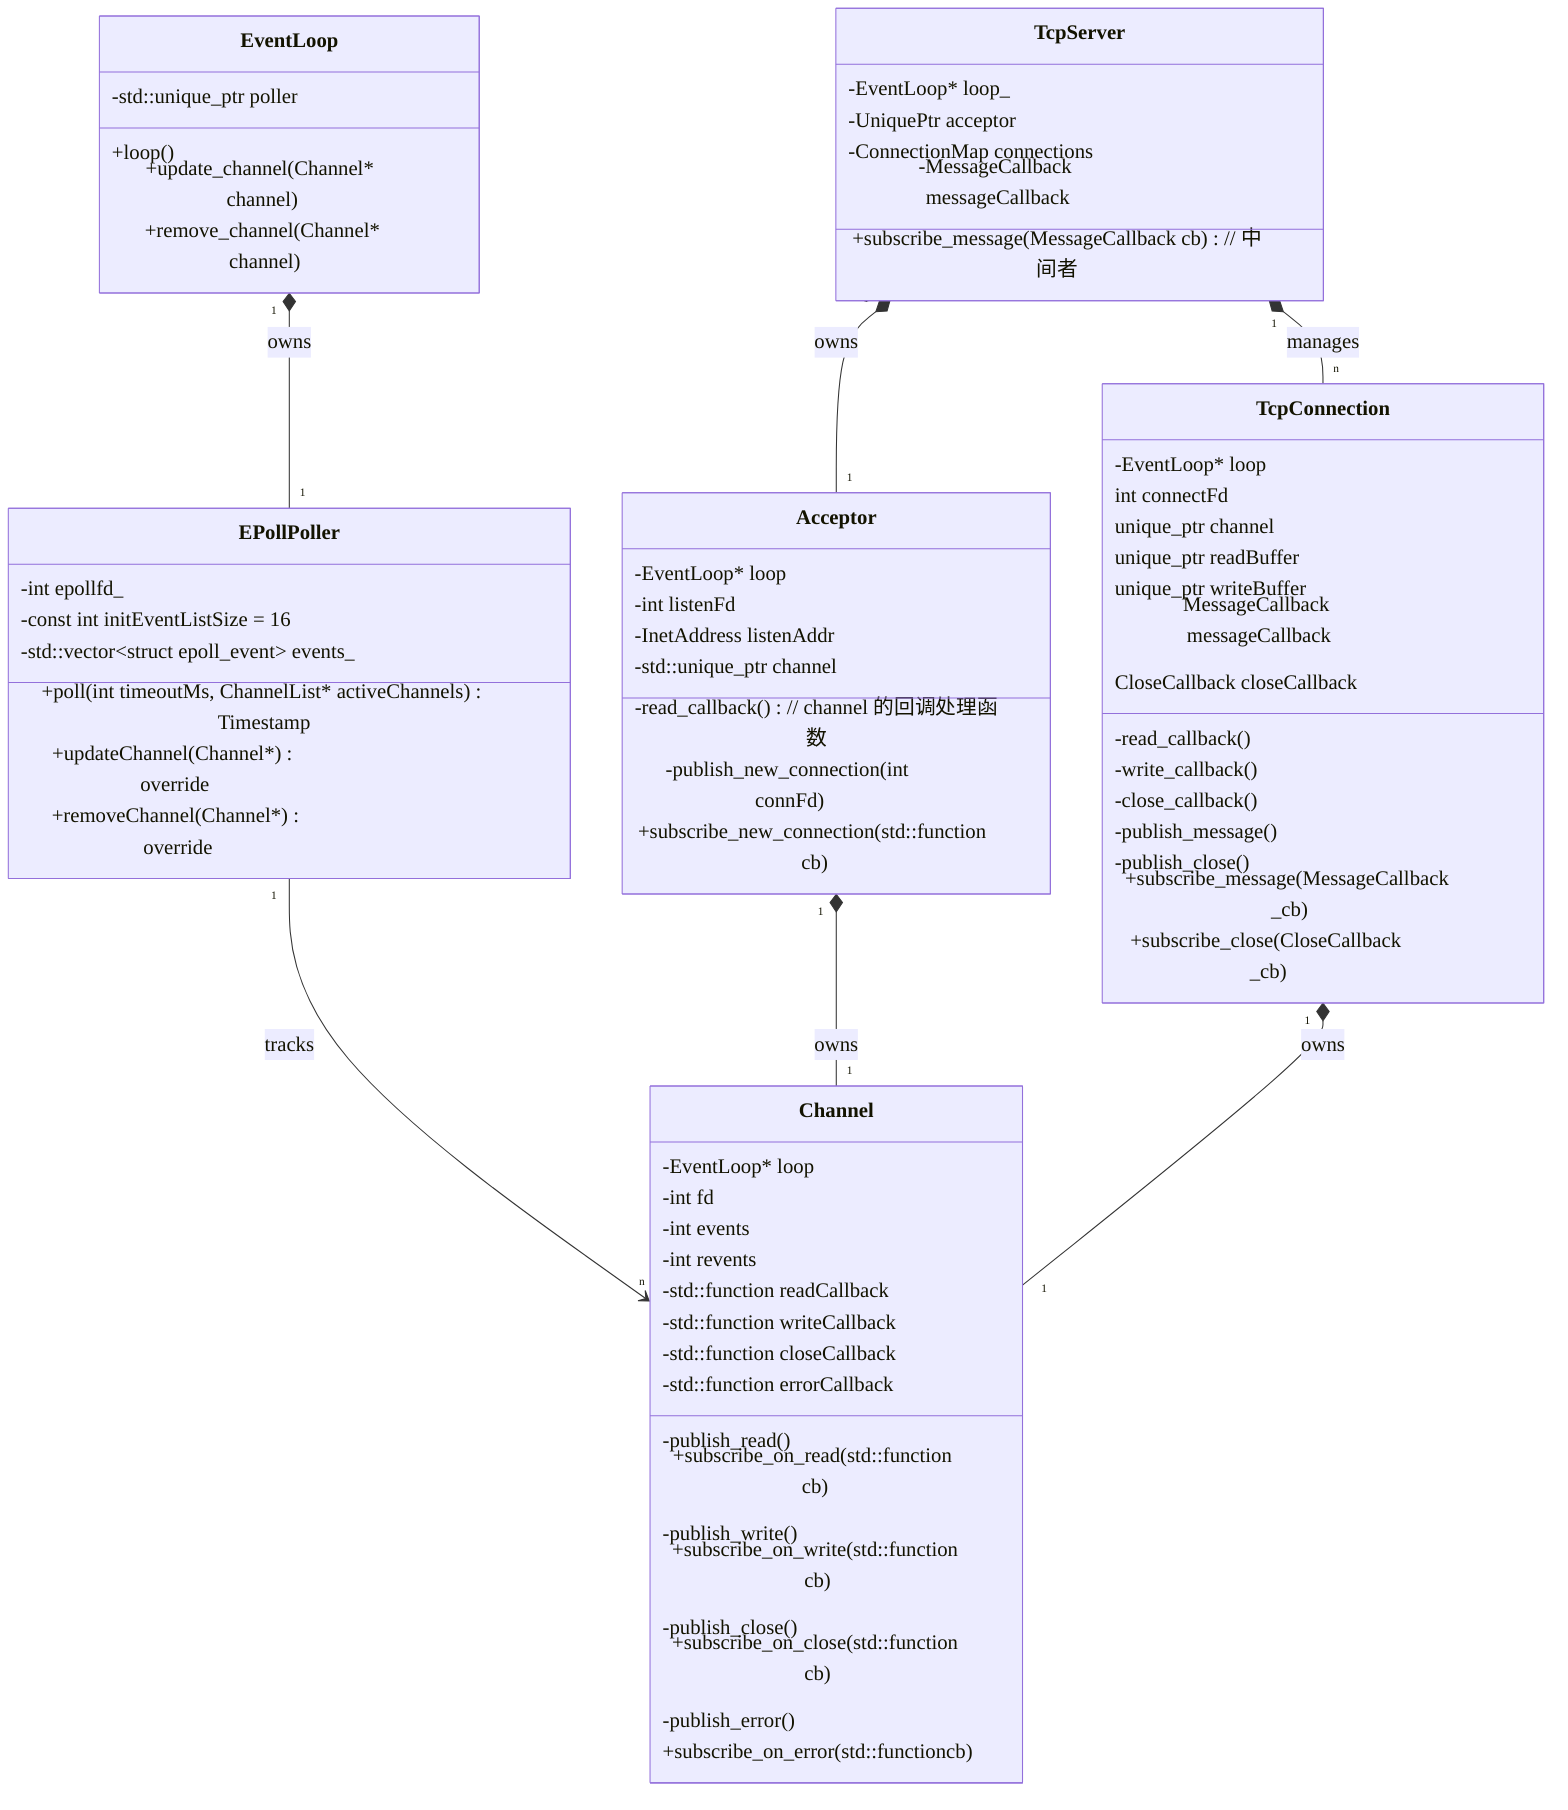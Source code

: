 %%{init: {
    "theme": "default",
    "themeVariables": {
        "fontFamily": "Times New Roman",
        "fontSize": "20px"
    }
}}%%

classDiagram
    direction TD

    subgraph Reactor 核心
        class EventLoop {
            -std::unique_ptr<Poller> poller
            +loop()
            +update_channel(Channel* channel)
            +remove_channel(Channel* channel)
        }

        class EPollPoller {
            -int epollfd_
            -const int initEventListSize = 16
            -std::vector~struct epoll_event~ events_
            +poll(int timeoutMs, ChannelList* activeChannels) Timestamp
            +updateChannel(Channel*) override
            +removeChannel(Channel*) override
        }

        class Channel {
            -EventLoop* loop
            -int fd
            -int events
            -int revents
            -std::function readCallback
            -std::function writeCallback
            -std::function closeCallback
            -std::function errorCallback
            
            -publish_read()
            +subscribe_on_read(std::function cb)
            -publish_write()
            +subscribe_on_write(std::function cb)
            -publish_close()
            +subscribe_on_close(std::function cb)
            -publish_error()
            +subscribe_on_error(std::functioncb)
        }
    end

    subgraph TCP 网络层
        class TcpServer {
            -EventLoop* loop_
            -UniquePtr acceptor
            -ConnectionMap connections
            
            -MessageCallback messageCallback
            
            +subscribe_message(MessageCallback cb) // 中间者
        }
        
        class Acceptor {
            -EventLoop* loop
            -int listenFd
            -InetAddress listenAddr
            -std::unique_ptr<Channel> channel
            
            -read_callback() // channel 的回调处理函数
            -publish_new_connection(int connFd)
            +subscribe_new_connection(std::function cb)
        }

        class TcpConnection {
            -EventLoop* loop
            int connectFd
            unique_ptr channel
            unique_ptr readBuffer
            unique_ptr writeBuffer
            
            MessageCallback messageCallback
            CloseCallback closeCallback
            
            -read_callback()
            -write_callback()
            -close_callback()
            
            -publish_message()
            -publish_close()
            +subscribe_message(MessageCallback _cb)
            +subscribe_close(CloseCallback _cb)
        }

        
    end

    %% -- 继承关系 --
    
    %% -- 组合/聚合关系 (拥有) --
    EventLoop "1" *-- "1" EPollPoller: owns
    EPollPoller "1" --> "n" Channel: tracks
    
    Acceptor "1" *-- "1" Channel: owns
    TcpConnection "1" *-- "1" Channel: owns
    
    TcpServer "1" *-- "1" Acceptor: owns
    TcpServer "1" *-- "n" TcpConnection: manages